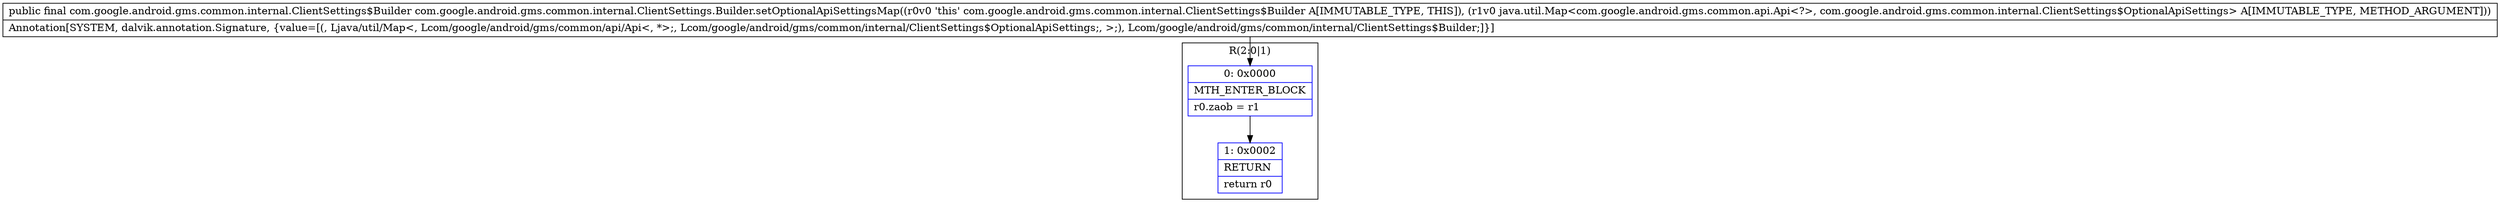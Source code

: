 digraph "CFG forcom.google.android.gms.common.internal.ClientSettings.Builder.setOptionalApiSettingsMap(Ljava\/util\/Map;)Lcom\/google\/android\/gms\/common\/internal\/ClientSettings$Builder;" {
subgraph cluster_Region_757368927 {
label = "R(2:0|1)";
node [shape=record,color=blue];
Node_0 [shape=record,label="{0\:\ 0x0000|MTH_ENTER_BLOCK\l|r0.zaob = r1\l}"];
Node_1 [shape=record,label="{1\:\ 0x0002|RETURN\l|return r0\l}"];
}
MethodNode[shape=record,label="{public final com.google.android.gms.common.internal.ClientSettings$Builder com.google.android.gms.common.internal.ClientSettings.Builder.setOptionalApiSettingsMap((r0v0 'this' com.google.android.gms.common.internal.ClientSettings$Builder A[IMMUTABLE_TYPE, THIS]), (r1v0 java.util.Map\<com.google.android.gms.common.api.Api\<?\>, com.google.android.gms.common.internal.ClientSettings$OptionalApiSettings\> A[IMMUTABLE_TYPE, METHOD_ARGUMENT]))  | Annotation[SYSTEM, dalvik.annotation.Signature, \{value=[(, Ljava\/util\/Map\<, Lcom\/google\/android\/gms\/common\/api\/Api\<, *\>;, Lcom\/google\/android\/gms\/common\/internal\/ClientSettings$OptionalApiSettings;, \>;), Lcom\/google\/android\/gms\/common\/internal\/ClientSettings$Builder;]\}]\l}"];
MethodNode -> Node_0;
Node_0 -> Node_1;
}

